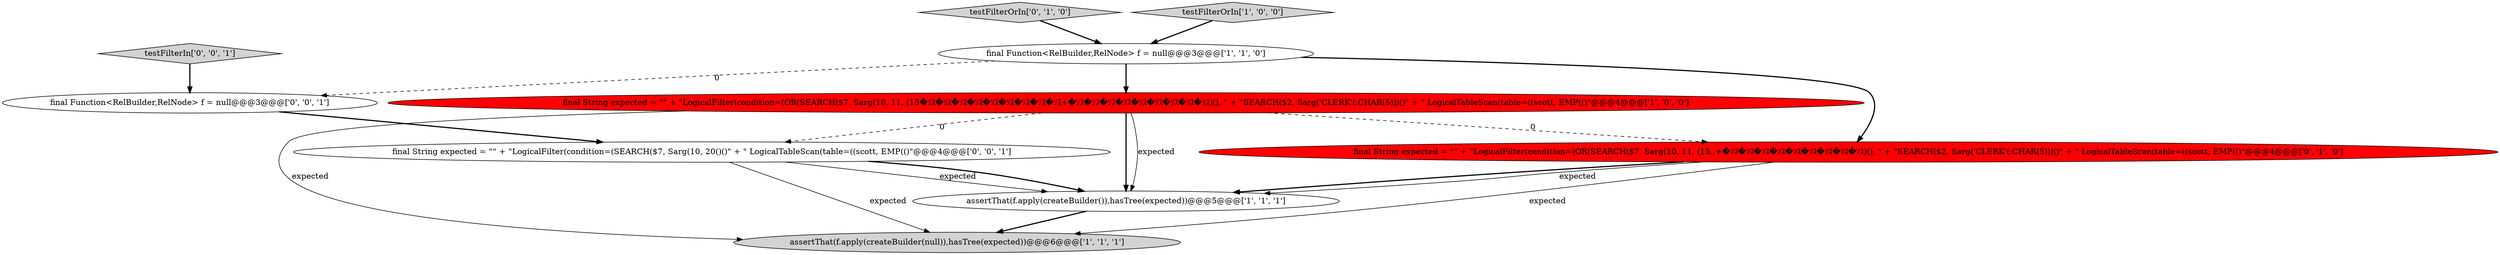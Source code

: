 digraph {
9 [style = filled, label = "testFilterIn['0', '0', '1']", fillcolor = lightgray, shape = diamond image = "AAA0AAABBB3BBB"];
0 [style = filled, label = "final String expected = \"\" + \"LogicalFilter(condition=(OR(SEARCH($7, Sarg(10, 11, (15�ｿｽ�ｿｽ�ｿｽ�ｿｽ�ｿｽ�ｿｽ�ｿｽ�ｿｽ�ｿｽ+�ｿｽ�ｿｽ�ｿｽ�ｿｽ�ｿｽ�ｿｽ�ｿｽ�ｿｽ�ｿｽ)(), \" + \"SEARCH($2, Sarg('CLERK'(:CHAR(5)))()\" + \" LogicalTableScan(table=((scott, EMP(()\"@@@4@@@['1', '0', '0']", fillcolor = red, shape = ellipse image = "AAA1AAABBB1BBB"];
2 [style = filled, label = "assertThat(f.apply(createBuilder(null)),hasTree(expected))@@@6@@@['1', '1', '1']", fillcolor = lightgray, shape = ellipse image = "AAA0AAABBB1BBB"];
6 [style = filled, label = "testFilterOrIn['0', '1', '0']", fillcolor = lightgray, shape = diamond image = "AAA0AAABBB2BBB"];
7 [style = filled, label = "final String expected = \"\" + \"LogicalFilter(condition=(SEARCH($7, Sarg(10, 20()()\" + \" LogicalTableScan(table=((scott, EMP(()\"@@@4@@@['0', '0', '1']", fillcolor = white, shape = ellipse image = "AAA0AAABBB3BBB"];
4 [style = filled, label = "testFilterOrIn['1', '0', '0']", fillcolor = lightgray, shape = diamond image = "AAA0AAABBB1BBB"];
8 [style = filled, label = "final Function<RelBuilder,RelNode> f = null@@@3@@@['0', '0', '1']", fillcolor = white, shape = ellipse image = "AAA0AAABBB3BBB"];
1 [style = filled, label = "final Function<RelBuilder,RelNode> f = null@@@3@@@['1', '1', '0']", fillcolor = white, shape = ellipse image = "AAA0AAABBB1BBB"];
5 [style = filled, label = "final String expected = \"\" + \"LogicalFilter(condition=(OR(SEARCH($7, Sarg(10, 11, (15..+�ｿｽ�ｿｽ�ｿｽ�ｿｽ�ｿｽ�ｿｽ�ｿｽ�ｿｽ�ｿｽ)(), \" + \"SEARCH($2, Sarg('CLERK'(:CHAR(5)))()\" + \" LogicalTableScan(table=((scott, EMP(()\"@@@4@@@['0', '1', '0']", fillcolor = red, shape = ellipse image = "AAA1AAABBB2BBB"];
3 [style = filled, label = "assertThat(f.apply(createBuilder()),hasTree(expected))@@@5@@@['1', '1', '1']", fillcolor = white, shape = ellipse image = "AAA0AAABBB1BBB"];
1->5 [style = bold, label=""];
0->3 [style = bold, label=""];
5->3 [style = bold, label=""];
6->1 [style = bold, label=""];
0->2 [style = solid, label="expected"];
1->8 [style = dashed, label="0"];
4->1 [style = bold, label=""];
5->3 [style = solid, label="expected"];
1->0 [style = bold, label=""];
3->2 [style = bold, label=""];
0->5 [style = dashed, label="0"];
0->7 [style = dashed, label="0"];
9->8 [style = bold, label=""];
7->3 [style = solid, label="expected"];
0->3 [style = solid, label="expected"];
7->3 [style = bold, label=""];
8->7 [style = bold, label=""];
5->2 [style = solid, label="expected"];
7->2 [style = solid, label="expected"];
}
